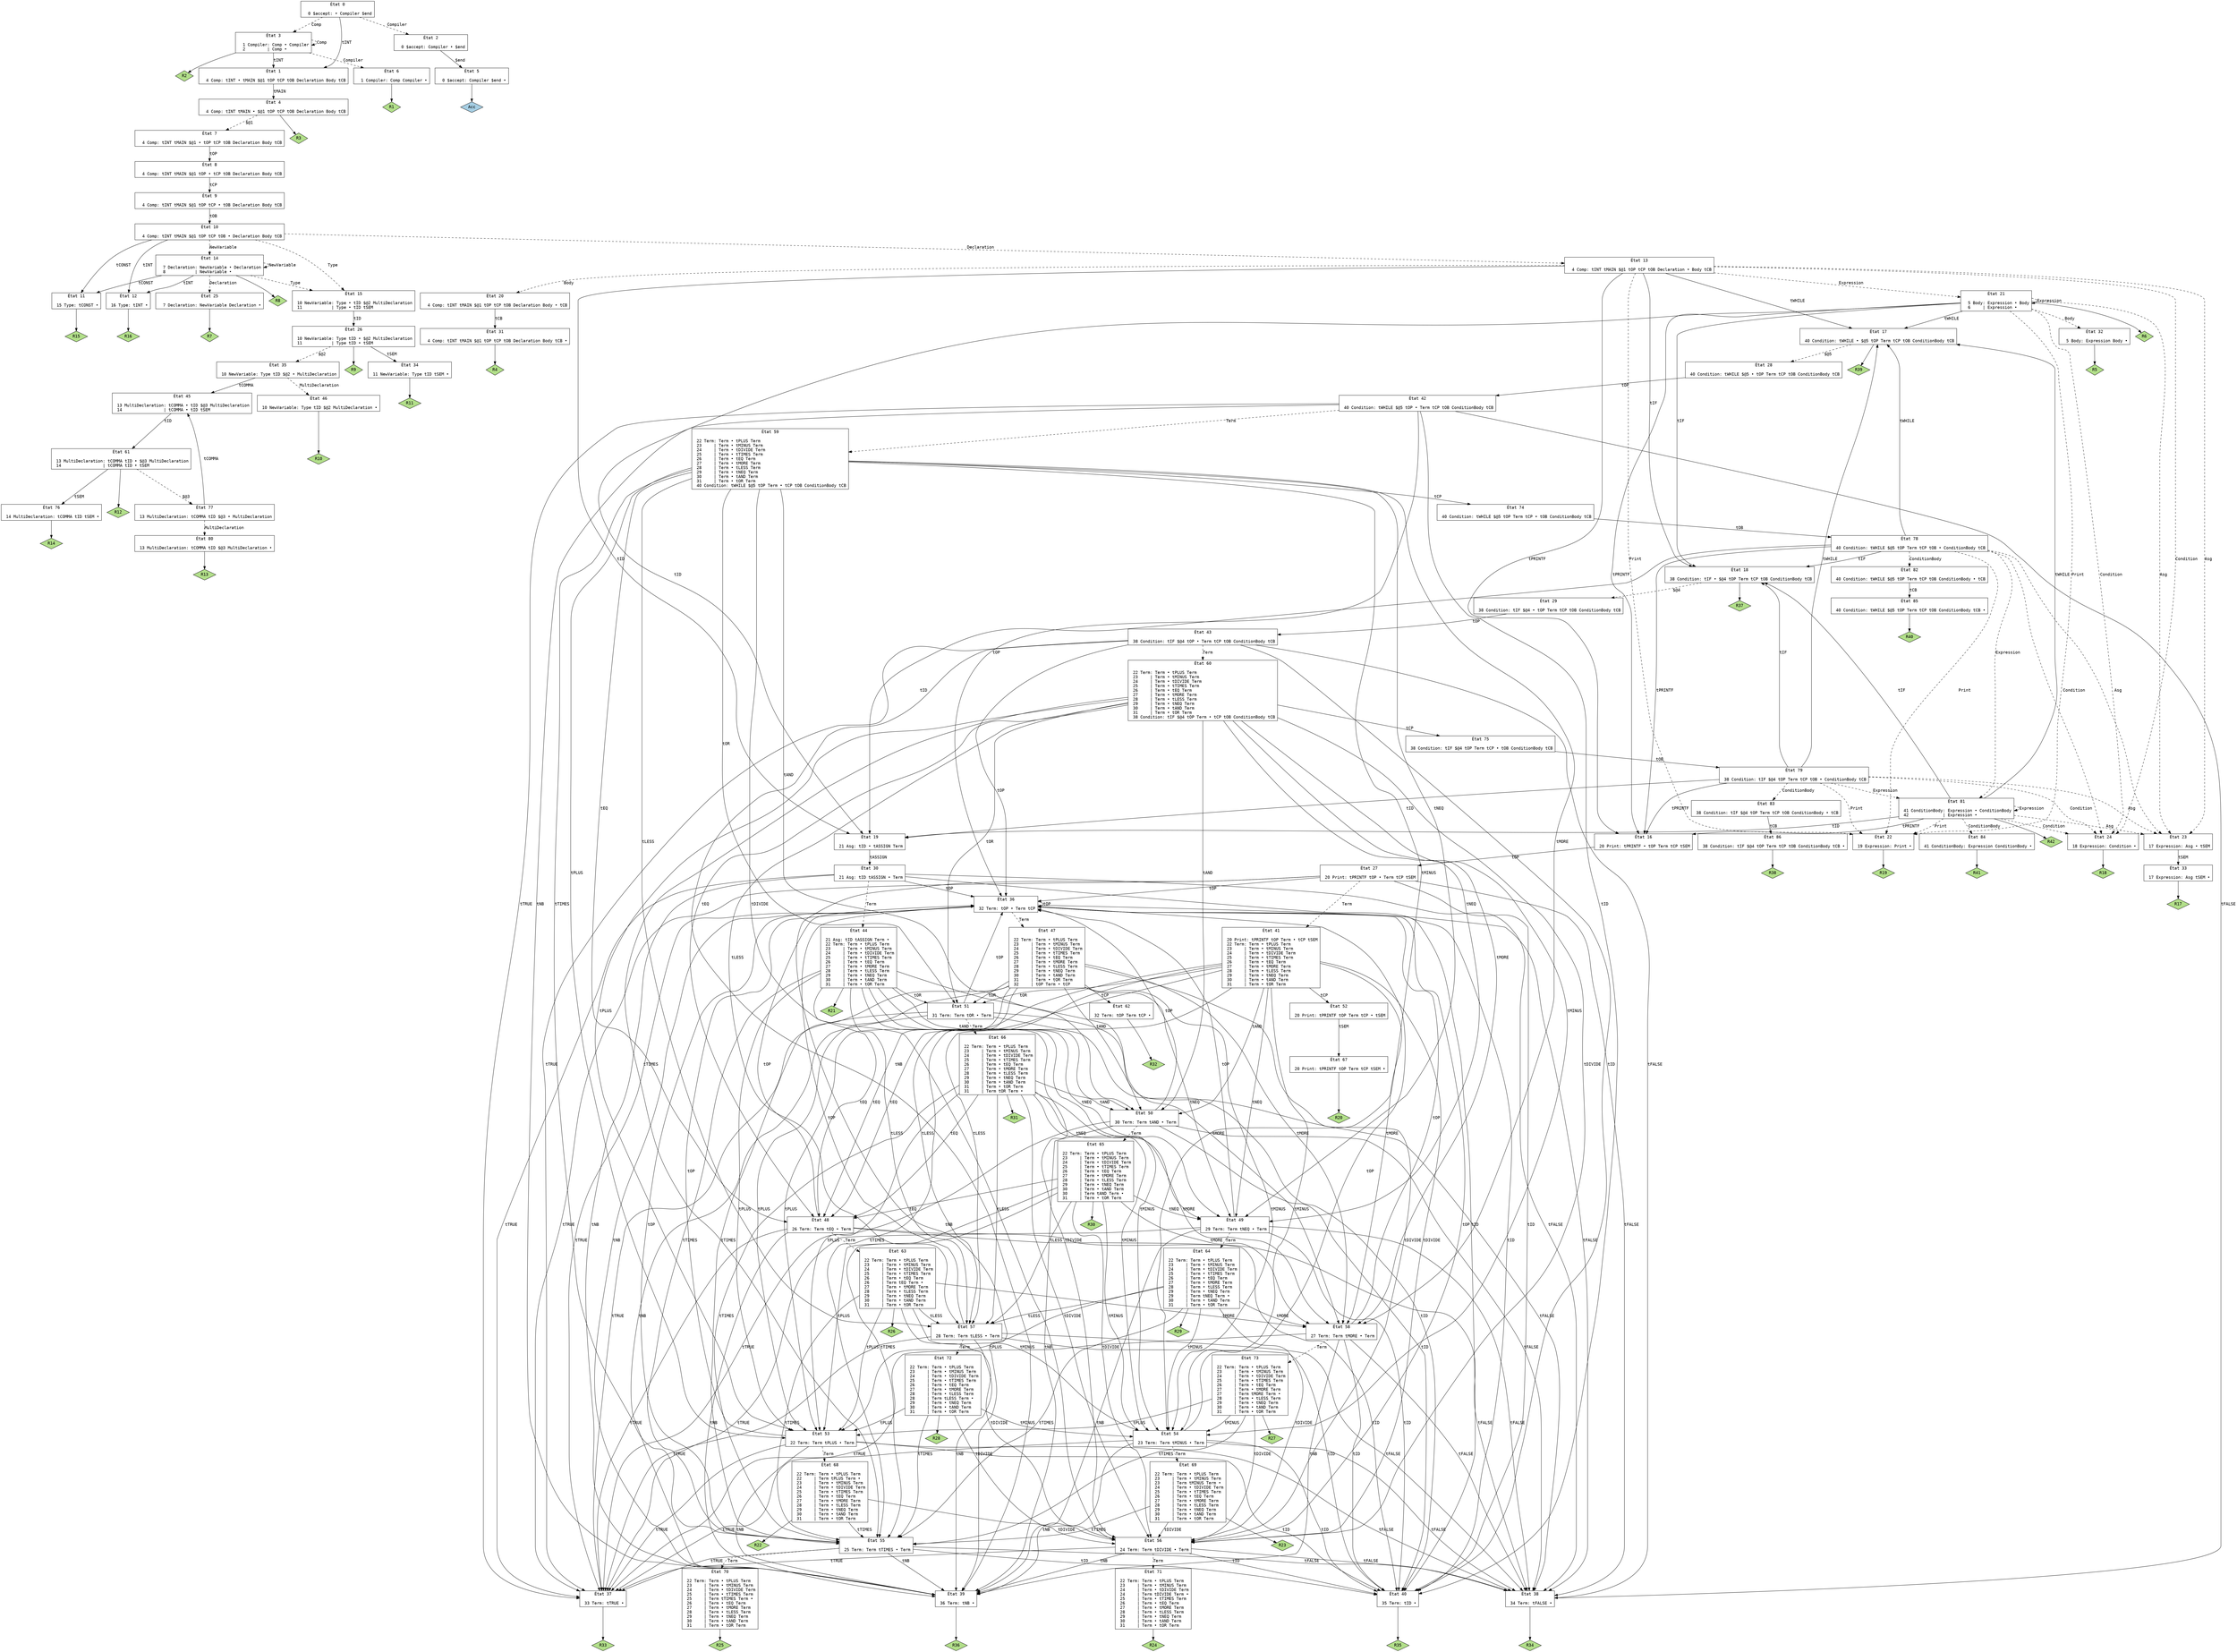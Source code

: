 // Produit par GNU Bison 3.8.2.
// Rapporter les bugs à <bug-bison@gnu.org>.
// Page d'accueil: <https://www.gnu.org/software/bison/>.

digraph "yacc.y"
{
  node [fontname = courier, shape = box, colorscheme = paired6]
  edge [fontname = courier]

  0 [label="État 0\n\l  0 $accept: • Compiler $end\l"]
  0 -> 1 [style=solid label="tINT"]
  0 -> 2 [style=dashed label="Compiler"]
  0 -> 3 [style=dashed label="Comp"]
  1 [label="État 1\n\l  4 Comp: tINT • tMAIN $@1 tOP tCP tOB Declaration Body tCB\l"]
  1 -> 4 [style=solid label="tMAIN"]
  2 [label="État 2\n\l  0 $accept: Compiler • $end\l"]
  2 -> 5 [style=solid label="$end"]
  3 [label="État 3\n\l  1 Compiler: Comp • Compiler\l  2         | Comp •\l"]
  3 -> 1 [style=solid label="tINT"]
  3 -> 6 [style=dashed label="Compiler"]
  3 -> 3 [style=dashed label="Comp"]
  3 -> "3R2" [style=solid]
 "3R2" [label="R2", fillcolor=3, shape=diamond, style=filled]
  4 [label="État 4\n\l  4 Comp: tINT tMAIN • $@1 tOP tCP tOB Declaration Body tCB\l"]
  4 -> 7 [style=dashed label="$@1"]
  4 -> "4R3" [style=solid]
 "4R3" [label="R3", fillcolor=3, shape=diamond, style=filled]
  5 [label="État 5\n\l  0 $accept: Compiler $end •\l"]
  5 -> "5R0" [style=solid]
 "5R0" [label="Acc", fillcolor=1, shape=diamond, style=filled]
  6 [label="État 6\n\l  1 Compiler: Comp Compiler •\l"]
  6 -> "6R1" [style=solid]
 "6R1" [label="R1", fillcolor=3, shape=diamond, style=filled]
  7 [label="État 7\n\l  4 Comp: tINT tMAIN $@1 • tOP tCP tOB Declaration Body tCB\l"]
  7 -> 8 [style=solid label="tOP"]
  8 [label="État 8\n\l  4 Comp: tINT tMAIN $@1 tOP • tCP tOB Declaration Body tCB\l"]
  8 -> 9 [style=solid label="tCP"]
  9 [label="État 9\n\l  4 Comp: tINT tMAIN $@1 tOP tCP • tOB Declaration Body tCB\l"]
  9 -> 10 [style=solid label="tOB"]
  10 [label="État 10\n\l  4 Comp: tINT tMAIN $@1 tOP tCP tOB • Declaration Body tCB\l"]
  10 -> 11 [style=solid label="tCONST"]
  10 -> 12 [style=solid label="tINT"]
  10 -> 13 [style=dashed label="Declaration"]
  10 -> 14 [style=dashed label="NewVariable"]
  10 -> 15 [style=dashed label="Type"]
  11 [label="État 11\n\l 15 Type: tCONST •\l"]
  11 -> "11R15" [style=solid]
 "11R15" [label="R15", fillcolor=3, shape=diamond, style=filled]
  12 [label="État 12\n\l 16 Type: tINT •\l"]
  12 -> "12R16" [style=solid]
 "12R16" [label="R16", fillcolor=3, shape=diamond, style=filled]
  13 [label="État 13\n\l  4 Comp: tINT tMAIN $@1 tOP tCP tOB Declaration • Body tCB\l"]
  13 -> 16 [style=solid label="tPRINTF"]
  13 -> 17 [style=solid label="tWHILE"]
  13 -> 18 [style=solid label="tIF"]
  13 -> 19 [style=solid label="tID"]
  13 -> 20 [style=dashed label="Body"]
  13 -> 21 [style=dashed label="Expression"]
  13 -> 22 [style=dashed label="Print"]
  13 -> 23 [style=dashed label="Asg"]
  13 -> 24 [style=dashed label="Condition"]
  14 [label="État 14\n\l  7 Declaration: NewVariable • Declaration\l  8            | NewVariable •\l"]
  14 -> 11 [style=solid label="tCONST"]
  14 -> 12 [style=solid label="tINT"]
  14 -> 25 [style=dashed label="Declaration"]
  14 -> 14 [style=dashed label="NewVariable"]
  14 -> 15 [style=dashed label="Type"]
  14 -> "14R8" [style=solid]
 "14R8" [label="R8", fillcolor=3, shape=diamond, style=filled]
  15 [label="État 15\n\l 10 NewVariable: Type • tID $@2 MultiDeclaration\l 11            | Type • tID tSEM\l"]
  15 -> 26 [style=solid label="tID"]
  16 [label="État 16\n\l 20 Print: tPRINTF • tOP Term tCP tSEM\l"]
  16 -> 27 [style=solid label="tOP"]
  17 [label="État 17\n\l 40 Condition: tWHILE • $@5 tOP Term tCP tOB ConditionBody tCB\l"]
  17 -> 28 [style=dashed label="$@5"]
  17 -> "17R39" [style=solid]
 "17R39" [label="R39", fillcolor=3, shape=diamond, style=filled]
  18 [label="État 18\n\l 38 Condition: tIF • $@4 tOP Term tCP tOB ConditionBody tCB\l"]
  18 -> 29 [style=dashed label="$@4"]
  18 -> "18R37" [style=solid]
 "18R37" [label="R37", fillcolor=3, shape=diamond, style=filled]
  19 [label="État 19\n\l 21 Asg: tID • tASSIGN Term\l"]
  19 -> 30 [style=solid label="tASSIGN"]
  20 [label="État 20\n\l  4 Comp: tINT tMAIN $@1 tOP tCP tOB Declaration Body • tCB\l"]
  20 -> 31 [style=solid label="tCB"]
  21 [label="État 21\n\l  5 Body: Expression • Body\l  6     | Expression •\l"]
  21 -> 16 [style=solid label="tPRINTF"]
  21 -> 17 [style=solid label="tWHILE"]
  21 -> 18 [style=solid label="tIF"]
  21 -> 19 [style=solid label="tID"]
  21 -> 32 [style=dashed label="Body"]
  21 -> 21 [style=dashed label="Expression"]
  21 -> 22 [style=dashed label="Print"]
  21 -> 23 [style=dashed label="Asg"]
  21 -> 24 [style=dashed label="Condition"]
  21 -> "21R6" [style=solid]
 "21R6" [label="R6", fillcolor=3, shape=diamond, style=filled]
  22 [label="État 22\n\l 19 Expression: Print •\l"]
  22 -> "22R19" [style=solid]
 "22R19" [label="R19", fillcolor=3, shape=diamond, style=filled]
  23 [label="État 23\n\l 17 Expression: Asg • tSEM\l"]
  23 -> 33 [style=solid label="tSEM"]
  24 [label="État 24\n\l 18 Expression: Condition •\l"]
  24 -> "24R18" [style=solid]
 "24R18" [label="R18", fillcolor=3, shape=diamond, style=filled]
  25 [label="État 25\n\l  7 Declaration: NewVariable Declaration •\l"]
  25 -> "25R7" [style=solid]
 "25R7" [label="R7", fillcolor=3, shape=diamond, style=filled]
  26 [label="État 26\n\l 10 NewVariable: Type tID • $@2 MultiDeclaration\l 11            | Type tID • tSEM\l"]
  26 -> 34 [style=solid label="tSEM"]
  26 -> 35 [style=dashed label="$@2"]
  26 -> "26R9" [style=solid]
 "26R9" [label="R9", fillcolor=3, shape=diamond, style=filled]
  27 [label="État 27\n\l 20 Print: tPRINTF tOP • Term tCP tSEM\l"]
  27 -> 36 [style=solid label="tOP"]
  27 -> 37 [style=solid label="tTRUE"]
  27 -> 38 [style=solid label="tFALSE"]
  27 -> 39 [style=solid label="tNB"]
  27 -> 40 [style=solid label="tID"]
  27 -> 41 [style=dashed label="Term"]
  28 [label="État 28\n\l 40 Condition: tWHILE $@5 • tOP Term tCP tOB ConditionBody tCB\l"]
  28 -> 42 [style=solid label="tOP"]
  29 [label="État 29\n\l 38 Condition: tIF $@4 • tOP Term tCP tOB ConditionBody tCB\l"]
  29 -> 43 [style=solid label="tOP"]
  30 [label="État 30\n\l 21 Asg: tID tASSIGN • Term\l"]
  30 -> 36 [style=solid label="tOP"]
  30 -> 37 [style=solid label="tTRUE"]
  30 -> 38 [style=solid label="tFALSE"]
  30 -> 39 [style=solid label="tNB"]
  30 -> 40 [style=solid label="tID"]
  30 -> 44 [style=dashed label="Term"]
  31 [label="État 31\n\l  4 Comp: tINT tMAIN $@1 tOP tCP tOB Declaration Body tCB •\l"]
  31 -> "31R4" [style=solid]
 "31R4" [label="R4", fillcolor=3, shape=diamond, style=filled]
  32 [label="État 32\n\l  5 Body: Expression Body •\l"]
  32 -> "32R5" [style=solid]
 "32R5" [label="R5", fillcolor=3, shape=diamond, style=filled]
  33 [label="État 33\n\l 17 Expression: Asg tSEM •\l"]
  33 -> "33R17" [style=solid]
 "33R17" [label="R17", fillcolor=3, shape=diamond, style=filled]
  34 [label="État 34\n\l 11 NewVariable: Type tID tSEM •\l"]
  34 -> "34R11" [style=solid]
 "34R11" [label="R11", fillcolor=3, shape=diamond, style=filled]
  35 [label="État 35\n\l 10 NewVariable: Type tID $@2 • MultiDeclaration\l"]
  35 -> 45 [style=solid label="tCOMMA"]
  35 -> 46 [style=dashed label="MultiDeclaration"]
  36 [label="État 36\n\l 32 Term: tOP • Term tCP\l"]
  36 -> 36 [style=solid label="tOP"]
  36 -> 37 [style=solid label="tTRUE"]
  36 -> 38 [style=solid label="tFALSE"]
  36 -> 39 [style=solid label="tNB"]
  36 -> 40 [style=solid label="tID"]
  36 -> 47 [style=dashed label="Term"]
  37 [label="État 37\n\l 33 Term: tTRUE •\l"]
  37 -> "37R33" [style=solid]
 "37R33" [label="R33", fillcolor=3, shape=diamond, style=filled]
  38 [label="État 38\n\l 34 Term: tFALSE •\l"]
  38 -> "38R34" [style=solid]
 "38R34" [label="R34", fillcolor=3, shape=diamond, style=filled]
  39 [label="État 39\n\l 36 Term: tNB •\l"]
  39 -> "39R36" [style=solid]
 "39R36" [label="R36", fillcolor=3, shape=diamond, style=filled]
  40 [label="État 40\n\l 35 Term: tID •\l"]
  40 -> "40R35" [style=solid]
 "40R35" [label="R35", fillcolor=3, shape=diamond, style=filled]
  41 [label="État 41\n\l 20 Print: tPRINTF tOP Term • tCP tSEM\l 22 Term: Term • tPLUS Term\l 23     | Term • tMINUS Term\l 24     | Term • tDIVIDE Term\l 25     | Term • tTIMES Term\l 26     | Term • tEQ Term\l 27     | Term • tMORE Term\l 28     | Term • tLESS Term\l 29     | Term • tNEQ Term\l 30     | Term • tAND Term\l 31     | Term • tOR Term\l"]
  41 -> 48 [style=solid label="tEQ"]
  41 -> 49 [style=solid label="tNEQ"]
  41 -> 50 [style=solid label="tAND"]
  41 -> 51 [style=solid label="tOR"]
  41 -> 52 [style=solid label="tCP"]
  41 -> 53 [style=solid label="tPLUS"]
  41 -> 54 [style=solid label="tMINUS"]
  41 -> 55 [style=solid label="tTIMES"]
  41 -> 56 [style=solid label="tDIVIDE"]
  41 -> 57 [style=solid label="tLESS"]
  41 -> 58 [style=solid label="tMORE"]
  42 [label="État 42\n\l 40 Condition: tWHILE $@5 tOP • Term tCP tOB ConditionBody tCB\l"]
  42 -> 36 [style=solid label="tOP"]
  42 -> 37 [style=solid label="tTRUE"]
  42 -> 38 [style=solid label="tFALSE"]
  42 -> 39 [style=solid label="tNB"]
  42 -> 40 [style=solid label="tID"]
  42 -> 59 [style=dashed label="Term"]
  43 [label="État 43\n\l 38 Condition: tIF $@4 tOP • Term tCP tOB ConditionBody tCB\l"]
  43 -> 36 [style=solid label="tOP"]
  43 -> 37 [style=solid label="tTRUE"]
  43 -> 38 [style=solid label="tFALSE"]
  43 -> 39 [style=solid label="tNB"]
  43 -> 40 [style=solid label="tID"]
  43 -> 60 [style=dashed label="Term"]
  44 [label="État 44\n\l 21 Asg: tID tASSIGN Term •\l 22 Term: Term • tPLUS Term\l 23     | Term • tMINUS Term\l 24     | Term • tDIVIDE Term\l 25     | Term • tTIMES Term\l 26     | Term • tEQ Term\l 27     | Term • tMORE Term\l 28     | Term • tLESS Term\l 29     | Term • tNEQ Term\l 30     | Term • tAND Term\l 31     | Term • tOR Term\l"]
  44 -> 48 [style=solid label="tEQ"]
  44 -> 49 [style=solid label="tNEQ"]
  44 -> 50 [style=solid label="tAND"]
  44 -> 51 [style=solid label="tOR"]
  44 -> 53 [style=solid label="tPLUS"]
  44 -> 54 [style=solid label="tMINUS"]
  44 -> 55 [style=solid label="tTIMES"]
  44 -> 56 [style=solid label="tDIVIDE"]
  44 -> 57 [style=solid label="tLESS"]
  44 -> 58 [style=solid label="tMORE"]
  44 -> "44R21" [style=solid]
 "44R21" [label="R21", fillcolor=3, shape=diamond, style=filled]
  45 [label="État 45\n\l 13 MultiDeclaration: tCOMMA • tID $@3 MultiDeclaration\l 14                 | tCOMMA • tID tSEM\l"]
  45 -> 61 [style=solid label="tID"]
  46 [label="État 46\n\l 10 NewVariable: Type tID $@2 MultiDeclaration •\l"]
  46 -> "46R10" [style=solid]
 "46R10" [label="R10", fillcolor=3, shape=diamond, style=filled]
  47 [label="État 47\n\l 22 Term: Term • tPLUS Term\l 23     | Term • tMINUS Term\l 24     | Term • tDIVIDE Term\l 25     | Term • tTIMES Term\l 26     | Term • tEQ Term\l 27     | Term • tMORE Term\l 28     | Term • tLESS Term\l 29     | Term • tNEQ Term\l 30     | Term • tAND Term\l 31     | Term • tOR Term\l 32     | tOP Term • tCP\l"]
  47 -> 48 [style=solid label="tEQ"]
  47 -> 49 [style=solid label="tNEQ"]
  47 -> 50 [style=solid label="tAND"]
  47 -> 51 [style=solid label="tOR"]
  47 -> 62 [style=solid label="tCP"]
  47 -> 53 [style=solid label="tPLUS"]
  47 -> 54 [style=solid label="tMINUS"]
  47 -> 55 [style=solid label="tTIMES"]
  47 -> 56 [style=solid label="tDIVIDE"]
  47 -> 57 [style=solid label="tLESS"]
  47 -> 58 [style=solid label="tMORE"]
  48 [label="État 48\n\l 26 Term: Term tEQ • Term\l"]
  48 -> 36 [style=solid label="tOP"]
  48 -> 37 [style=solid label="tTRUE"]
  48 -> 38 [style=solid label="tFALSE"]
  48 -> 39 [style=solid label="tNB"]
  48 -> 40 [style=solid label="tID"]
  48 -> 63 [style=dashed label="Term"]
  49 [label="État 49\n\l 29 Term: Term tNEQ • Term\l"]
  49 -> 36 [style=solid label="tOP"]
  49 -> 37 [style=solid label="tTRUE"]
  49 -> 38 [style=solid label="tFALSE"]
  49 -> 39 [style=solid label="tNB"]
  49 -> 40 [style=solid label="tID"]
  49 -> 64 [style=dashed label="Term"]
  50 [label="État 50\n\l 30 Term: Term tAND • Term\l"]
  50 -> 36 [style=solid label="tOP"]
  50 -> 37 [style=solid label="tTRUE"]
  50 -> 38 [style=solid label="tFALSE"]
  50 -> 39 [style=solid label="tNB"]
  50 -> 40 [style=solid label="tID"]
  50 -> 65 [style=dashed label="Term"]
  51 [label="État 51\n\l 31 Term: Term tOR • Term\l"]
  51 -> 36 [style=solid label="tOP"]
  51 -> 37 [style=solid label="tTRUE"]
  51 -> 38 [style=solid label="tFALSE"]
  51 -> 39 [style=solid label="tNB"]
  51 -> 40 [style=solid label="tID"]
  51 -> 66 [style=dashed label="Term"]
  52 [label="État 52\n\l 20 Print: tPRINTF tOP Term tCP • tSEM\l"]
  52 -> 67 [style=solid label="tSEM"]
  53 [label="État 53\n\l 22 Term: Term tPLUS • Term\l"]
  53 -> 36 [style=solid label="tOP"]
  53 -> 37 [style=solid label="tTRUE"]
  53 -> 38 [style=solid label="tFALSE"]
  53 -> 39 [style=solid label="tNB"]
  53 -> 40 [style=solid label="tID"]
  53 -> 68 [style=dashed label="Term"]
  54 [label="État 54\n\l 23 Term: Term tMINUS • Term\l"]
  54 -> 36 [style=solid label="tOP"]
  54 -> 37 [style=solid label="tTRUE"]
  54 -> 38 [style=solid label="tFALSE"]
  54 -> 39 [style=solid label="tNB"]
  54 -> 40 [style=solid label="tID"]
  54 -> 69 [style=dashed label="Term"]
  55 [label="État 55\n\l 25 Term: Term tTIMES • Term\l"]
  55 -> 36 [style=solid label="tOP"]
  55 -> 37 [style=solid label="tTRUE"]
  55 -> 38 [style=solid label="tFALSE"]
  55 -> 39 [style=solid label="tNB"]
  55 -> 40 [style=solid label="tID"]
  55 -> 70 [style=dashed label="Term"]
  56 [label="État 56\n\l 24 Term: Term tDIVIDE • Term\l"]
  56 -> 36 [style=solid label="tOP"]
  56 -> 37 [style=solid label="tTRUE"]
  56 -> 38 [style=solid label="tFALSE"]
  56 -> 39 [style=solid label="tNB"]
  56 -> 40 [style=solid label="tID"]
  56 -> 71 [style=dashed label="Term"]
  57 [label="État 57\n\l 28 Term: Term tLESS • Term\l"]
  57 -> 36 [style=solid label="tOP"]
  57 -> 37 [style=solid label="tTRUE"]
  57 -> 38 [style=solid label="tFALSE"]
  57 -> 39 [style=solid label="tNB"]
  57 -> 40 [style=solid label="tID"]
  57 -> 72 [style=dashed label="Term"]
  58 [label="État 58\n\l 27 Term: Term tMORE • Term\l"]
  58 -> 36 [style=solid label="tOP"]
  58 -> 37 [style=solid label="tTRUE"]
  58 -> 38 [style=solid label="tFALSE"]
  58 -> 39 [style=solid label="tNB"]
  58 -> 40 [style=solid label="tID"]
  58 -> 73 [style=dashed label="Term"]
  59 [label="État 59\n\l 22 Term: Term • tPLUS Term\l 23     | Term • tMINUS Term\l 24     | Term • tDIVIDE Term\l 25     | Term • tTIMES Term\l 26     | Term • tEQ Term\l 27     | Term • tMORE Term\l 28     | Term • tLESS Term\l 29     | Term • tNEQ Term\l 30     | Term • tAND Term\l 31     | Term • tOR Term\l 40 Condition: tWHILE $@5 tOP Term • tCP tOB ConditionBody tCB\l"]
  59 -> 48 [style=solid label="tEQ"]
  59 -> 49 [style=solid label="tNEQ"]
  59 -> 50 [style=solid label="tAND"]
  59 -> 51 [style=solid label="tOR"]
  59 -> 74 [style=solid label="tCP"]
  59 -> 53 [style=solid label="tPLUS"]
  59 -> 54 [style=solid label="tMINUS"]
  59 -> 55 [style=solid label="tTIMES"]
  59 -> 56 [style=solid label="tDIVIDE"]
  59 -> 57 [style=solid label="tLESS"]
  59 -> 58 [style=solid label="tMORE"]
  60 [label="État 60\n\l 22 Term: Term • tPLUS Term\l 23     | Term • tMINUS Term\l 24     | Term • tDIVIDE Term\l 25     | Term • tTIMES Term\l 26     | Term • tEQ Term\l 27     | Term • tMORE Term\l 28     | Term • tLESS Term\l 29     | Term • tNEQ Term\l 30     | Term • tAND Term\l 31     | Term • tOR Term\l 38 Condition: tIF $@4 tOP Term • tCP tOB ConditionBody tCB\l"]
  60 -> 48 [style=solid label="tEQ"]
  60 -> 49 [style=solid label="tNEQ"]
  60 -> 50 [style=solid label="tAND"]
  60 -> 51 [style=solid label="tOR"]
  60 -> 75 [style=solid label="tCP"]
  60 -> 53 [style=solid label="tPLUS"]
  60 -> 54 [style=solid label="tMINUS"]
  60 -> 55 [style=solid label="tTIMES"]
  60 -> 56 [style=solid label="tDIVIDE"]
  60 -> 57 [style=solid label="tLESS"]
  60 -> 58 [style=solid label="tMORE"]
  61 [label="État 61\n\l 13 MultiDeclaration: tCOMMA tID • $@3 MultiDeclaration\l 14                 | tCOMMA tID • tSEM\l"]
  61 -> 76 [style=solid label="tSEM"]
  61 -> 77 [style=dashed label="$@3"]
  61 -> "61R12" [style=solid]
 "61R12" [label="R12", fillcolor=3, shape=diamond, style=filled]
  62 [label="État 62\n\l 32 Term: tOP Term tCP •\l"]
  62 -> "62R32" [style=solid]
 "62R32" [label="R32", fillcolor=3, shape=diamond, style=filled]
  63 [label="État 63\n\l 22 Term: Term • tPLUS Term\l 23     | Term • tMINUS Term\l 24     | Term • tDIVIDE Term\l 25     | Term • tTIMES Term\l 26     | Term • tEQ Term\l 26     | Term tEQ Term •\l 27     | Term • tMORE Term\l 28     | Term • tLESS Term\l 29     | Term • tNEQ Term\l 30     | Term • tAND Term\l 31     | Term • tOR Term\l"]
  63 -> 53 [style=solid label="tPLUS"]
  63 -> 54 [style=solid label="tMINUS"]
  63 -> 55 [style=solid label="tTIMES"]
  63 -> 56 [style=solid label="tDIVIDE"]
  63 -> 57 [style=solid label="tLESS"]
  63 -> 58 [style=solid label="tMORE"]
  63 -> "63R26" [style=solid]
 "63R26" [label="R26", fillcolor=3, shape=diamond, style=filled]
  64 [label="État 64\n\l 22 Term: Term • tPLUS Term\l 23     | Term • tMINUS Term\l 24     | Term • tDIVIDE Term\l 25     | Term • tTIMES Term\l 26     | Term • tEQ Term\l 27     | Term • tMORE Term\l 28     | Term • tLESS Term\l 29     | Term • tNEQ Term\l 29     | Term tNEQ Term •\l 30     | Term • tAND Term\l 31     | Term • tOR Term\l"]
  64 -> 53 [style=solid label="tPLUS"]
  64 -> 54 [style=solid label="tMINUS"]
  64 -> 55 [style=solid label="tTIMES"]
  64 -> 56 [style=solid label="tDIVIDE"]
  64 -> 57 [style=solid label="tLESS"]
  64 -> 58 [style=solid label="tMORE"]
  64 -> "64R29" [style=solid]
 "64R29" [label="R29", fillcolor=3, shape=diamond, style=filled]
  65 [label="État 65\n\l 22 Term: Term • tPLUS Term\l 23     | Term • tMINUS Term\l 24     | Term • tDIVIDE Term\l 25     | Term • tTIMES Term\l 26     | Term • tEQ Term\l 27     | Term • tMORE Term\l 28     | Term • tLESS Term\l 29     | Term • tNEQ Term\l 30     | Term • tAND Term\l 30     | Term tAND Term •\l 31     | Term • tOR Term\l"]
  65 -> 48 [style=solid label="tEQ"]
  65 -> 49 [style=solid label="tNEQ"]
  65 -> 53 [style=solid label="tPLUS"]
  65 -> 54 [style=solid label="tMINUS"]
  65 -> 55 [style=solid label="tTIMES"]
  65 -> 56 [style=solid label="tDIVIDE"]
  65 -> 57 [style=solid label="tLESS"]
  65 -> 58 [style=solid label="tMORE"]
  65 -> "65R30" [style=solid]
 "65R30" [label="R30", fillcolor=3, shape=diamond, style=filled]
  66 [label="État 66\n\l 22 Term: Term • tPLUS Term\l 23     | Term • tMINUS Term\l 24     | Term • tDIVIDE Term\l 25     | Term • tTIMES Term\l 26     | Term • tEQ Term\l 27     | Term • tMORE Term\l 28     | Term • tLESS Term\l 29     | Term • tNEQ Term\l 30     | Term • tAND Term\l 31     | Term • tOR Term\l 31     | Term tOR Term •\l"]
  66 -> 48 [style=solid label="tEQ"]
  66 -> 49 [style=solid label="tNEQ"]
  66 -> 50 [style=solid label="tAND"]
  66 -> 53 [style=solid label="tPLUS"]
  66 -> 54 [style=solid label="tMINUS"]
  66 -> 55 [style=solid label="tTIMES"]
  66 -> 56 [style=solid label="tDIVIDE"]
  66 -> 57 [style=solid label="tLESS"]
  66 -> 58 [style=solid label="tMORE"]
  66 -> "66R31" [style=solid]
 "66R31" [label="R31", fillcolor=3, shape=diamond, style=filled]
  67 [label="État 67\n\l 20 Print: tPRINTF tOP Term tCP tSEM •\l"]
  67 -> "67R20" [style=solid]
 "67R20" [label="R20", fillcolor=3, shape=diamond, style=filled]
  68 [label="État 68\n\l 22 Term: Term • tPLUS Term\l 22     | Term tPLUS Term •\l 23     | Term • tMINUS Term\l 24     | Term • tDIVIDE Term\l 25     | Term • tTIMES Term\l 26     | Term • tEQ Term\l 27     | Term • tMORE Term\l 28     | Term • tLESS Term\l 29     | Term • tNEQ Term\l 30     | Term • tAND Term\l 31     | Term • tOR Term\l"]
  68 -> 55 [style=solid label="tTIMES"]
  68 -> 56 [style=solid label="tDIVIDE"]
  68 -> "68R22" [style=solid]
 "68R22" [label="R22", fillcolor=3, shape=diamond, style=filled]
  69 [label="État 69\n\l 22 Term: Term • tPLUS Term\l 23     | Term • tMINUS Term\l 23     | Term tMINUS Term •\l 24     | Term • tDIVIDE Term\l 25     | Term • tTIMES Term\l 26     | Term • tEQ Term\l 27     | Term • tMORE Term\l 28     | Term • tLESS Term\l 29     | Term • tNEQ Term\l 30     | Term • tAND Term\l 31     | Term • tOR Term\l"]
  69 -> 55 [style=solid label="tTIMES"]
  69 -> 56 [style=solid label="tDIVIDE"]
  69 -> "69R23" [style=solid]
 "69R23" [label="R23", fillcolor=3, shape=diamond, style=filled]
  70 [label="État 70\n\l 22 Term: Term • tPLUS Term\l 23     | Term • tMINUS Term\l 24     | Term • tDIVIDE Term\l 25     | Term • tTIMES Term\l 25     | Term tTIMES Term •\l 26     | Term • tEQ Term\l 27     | Term • tMORE Term\l 28     | Term • tLESS Term\l 29     | Term • tNEQ Term\l 30     | Term • tAND Term\l 31     | Term • tOR Term\l"]
  70 -> "70R25" [style=solid]
 "70R25" [label="R25", fillcolor=3, shape=diamond, style=filled]
  71 [label="État 71\n\l 22 Term: Term • tPLUS Term\l 23     | Term • tMINUS Term\l 24     | Term • tDIVIDE Term\l 24     | Term tDIVIDE Term •\l 25     | Term • tTIMES Term\l 26     | Term • tEQ Term\l 27     | Term • tMORE Term\l 28     | Term • tLESS Term\l 29     | Term • tNEQ Term\l 30     | Term • tAND Term\l 31     | Term • tOR Term\l"]
  71 -> "71R24" [style=solid]
 "71R24" [label="R24", fillcolor=3, shape=diamond, style=filled]
  72 [label="État 72\n\l 22 Term: Term • tPLUS Term\l 23     | Term • tMINUS Term\l 24     | Term • tDIVIDE Term\l 25     | Term • tTIMES Term\l 26     | Term • tEQ Term\l 27     | Term • tMORE Term\l 28     | Term • tLESS Term\l 28     | Term tLESS Term •\l 29     | Term • tNEQ Term\l 30     | Term • tAND Term\l 31     | Term • tOR Term\l"]
  72 -> 53 [style=solid label="tPLUS"]
  72 -> 54 [style=solid label="tMINUS"]
  72 -> 55 [style=solid label="tTIMES"]
  72 -> 56 [style=solid label="tDIVIDE"]
  72 -> "72R28" [style=solid]
 "72R28" [label="R28", fillcolor=3, shape=diamond, style=filled]
  73 [label="État 73\n\l 22 Term: Term • tPLUS Term\l 23     | Term • tMINUS Term\l 24     | Term • tDIVIDE Term\l 25     | Term • tTIMES Term\l 26     | Term • tEQ Term\l 27     | Term • tMORE Term\l 27     | Term tMORE Term •\l 28     | Term • tLESS Term\l 29     | Term • tNEQ Term\l 30     | Term • tAND Term\l 31     | Term • tOR Term\l"]
  73 -> 53 [style=solid label="tPLUS"]
  73 -> 54 [style=solid label="tMINUS"]
  73 -> 55 [style=solid label="tTIMES"]
  73 -> 56 [style=solid label="tDIVIDE"]
  73 -> "73R27" [style=solid]
 "73R27" [label="R27", fillcolor=3, shape=diamond, style=filled]
  74 [label="État 74\n\l 40 Condition: tWHILE $@5 tOP Term tCP • tOB ConditionBody tCB\l"]
  74 -> 78 [style=solid label="tOB"]
  75 [label="État 75\n\l 38 Condition: tIF $@4 tOP Term tCP • tOB ConditionBody tCB\l"]
  75 -> 79 [style=solid label="tOB"]
  76 [label="État 76\n\l 14 MultiDeclaration: tCOMMA tID tSEM •\l"]
  76 -> "76R14" [style=solid]
 "76R14" [label="R14", fillcolor=3, shape=diamond, style=filled]
  77 [label="État 77\n\l 13 MultiDeclaration: tCOMMA tID $@3 • MultiDeclaration\l"]
  77 -> 45 [style=solid label="tCOMMA"]
  77 -> 80 [style=dashed label="MultiDeclaration"]
  78 [label="État 78\n\l 40 Condition: tWHILE $@5 tOP Term tCP tOB • ConditionBody tCB\l"]
  78 -> 16 [style=solid label="tPRINTF"]
  78 -> 17 [style=solid label="tWHILE"]
  78 -> 18 [style=solid label="tIF"]
  78 -> 19 [style=solid label="tID"]
  78 -> 81 [style=dashed label="Expression"]
  78 -> 22 [style=dashed label="Print"]
  78 -> 23 [style=dashed label="Asg"]
  78 -> 24 [style=dashed label="Condition"]
  78 -> 82 [style=dashed label="ConditionBody"]
  79 [label="État 79\n\l 38 Condition: tIF $@4 tOP Term tCP tOB • ConditionBody tCB\l"]
  79 -> 16 [style=solid label="tPRINTF"]
  79 -> 17 [style=solid label="tWHILE"]
  79 -> 18 [style=solid label="tIF"]
  79 -> 19 [style=solid label="tID"]
  79 -> 81 [style=dashed label="Expression"]
  79 -> 22 [style=dashed label="Print"]
  79 -> 23 [style=dashed label="Asg"]
  79 -> 24 [style=dashed label="Condition"]
  79 -> 83 [style=dashed label="ConditionBody"]
  80 [label="État 80\n\l 13 MultiDeclaration: tCOMMA tID $@3 MultiDeclaration •\l"]
  80 -> "80R13" [style=solid]
 "80R13" [label="R13", fillcolor=3, shape=diamond, style=filled]
  81 [label="État 81\n\l 41 ConditionBody: Expression • ConditionBody\l 42              | Expression •\l"]
  81 -> 16 [style=solid label="tPRINTF"]
  81 -> 17 [style=solid label="tWHILE"]
  81 -> 18 [style=solid label="tIF"]
  81 -> 19 [style=solid label="tID"]
  81 -> 81 [style=dashed label="Expression"]
  81 -> 22 [style=dashed label="Print"]
  81 -> 23 [style=dashed label="Asg"]
  81 -> 24 [style=dashed label="Condition"]
  81 -> 84 [style=dashed label="ConditionBody"]
  81 -> "81R42" [style=solid]
 "81R42" [label="R42", fillcolor=3, shape=diamond, style=filled]
  82 [label="État 82\n\l 40 Condition: tWHILE $@5 tOP Term tCP tOB ConditionBody • tCB\l"]
  82 -> 85 [style=solid label="tCB"]
  83 [label="État 83\n\l 38 Condition: tIF $@4 tOP Term tCP tOB ConditionBody • tCB\l"]
  83 -> 86 [style=solid label="tCB"]
  84 [label="État 84\n\l 41 ConditionBody: Expression ConditionBody •\l"]
  84 -> "84R41" [style=solid]
 "84R41" [label="R41", fillcolor=3, shape=diamond, style=filled]
  85 [label="État 85\n\l 40 Condition: tWHILE $@5 tOP Term tCP tOB ConditionBody tCB •\l"]
  85 -> "85R40" [style=solid]
 "85R40" [label="R40", fillcolor=3, shape=diamond, style=filled]
  86 [label="État 86\n\l 38 Condition: tIF $@4 tOP Term tCP tOB ConditionBody tCB •\l"]
  86 -> "86R38" [style=solid]
 "86R38" [label="R38", fillcolor=3, shape=diamond, style=filled]
}
